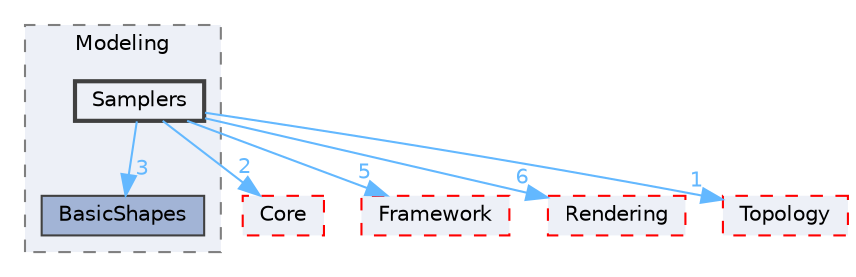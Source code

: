 digraph "D:/Peridyno/peridyno/src/Modeling/Samplers"
{
 // LATEX_PDF_SIZE
  bgcolor="transparent";
  edge [fontname=Helvetica,fontsize=10,labelfontname=Helvetica,labelfontsize=10];
  node [fontname=Helvetica,fontsize=10,shape=box,height=0.2,width=0.4];
  compound=true
  subgraph clusterdir_7098558150fb41b4059e7cec4fdfe2bf {
    graph [ bgcolor="#edf0f7", pencolor="grey50", label="Modeling", fontname=Helvetica,fontsize=10 style="filled,dashed", URL="dir_7098558150fb41b4059e7cec4fdfe2bf.html",tooltip=""]
  dir_d8286109786e57093d4397e32053bb84 [label="BasicShapes", fillcolor="#a2b4d6", color="grey25", style="filled", URL="dir_d8286109786e57093d4397e32053bb84.html",tooltip=""];
  dir_1d9fa65aee6686201e679e2aa6c1fb5a [label="Samplers", fillcolor="#edf0f7", color="grey25", style="filled,bold", URL="dir_1d9fa65aee6686201e679e2aa6c1fb5a.html",tooltip=""];
  }
  dir_18ab09de471ddf4a6c726bf6f36eb1c9 [label="Core", fillcolor="#edf0f7", color="red", style="filled,dashed", URL="dir_18ab09de471ddf4a6c726bf6f36eb1c9.html",tooltip=""];
  dir_72c161997c5186b0a4bbf39a44809cf4 [label="Framework", fillcolor="#edf0f7", color="red", style="filled,dashed", URL="dir_72c161997c5186b0a4bbf39a44809cf4.html",tooltip=""];
  dir_764a12c72bc3d9052d5e3ebe390f3c27 [label="Rendering", fillcolor="#edf0f7", color="red", style="filled,dashed", URL="dir_764a12c72bc3d9052d5e3ebe390f3c27.html",tooltip=""];
  dir_7ded34adb3e08c5a039f89f629ad7b33 [label="Topology", fillcolor="#edf0f7", color="red", style="filled,dashed", URL="dir_7ded34adb3e08c5a039f89f629ad7b33.html",tooltip=""];
  dir_1d9fa65aee6686201e679e2aa6c1fb5a->dir_18ab09de471ddf4a6c726bf6f36eb1c9 [headlabel="2", labeldistance=1.5 headhref="dir_000075_000014.html" href="dir_000075_000014.html" color="steelblue1" fontcolor="steelblue1"];
  dir_1d9fa65aee6686201e679e2aa6c1fb5a->dir_72c161997c5186b0a4bbf39a44809cf4 [headlabel="5", labeldistance=1.5 headhref="dir_000075_000027.html" href="dir_000075_000027.html" color="steelblue1" fontcolor="steelblue1"];
  dir_1d9fa65aee6686201e679e2aa6c1fb5a->dir_764a12c72bc3d9052d5e3ebe390f3c27 [headlabel="6", labeldistance=1.5 headhref="dir_000075_000072.html" href="dir_000075_000072.html" color="steelblue1" fontcolor="steelblue1"];
  dir_1d9fa65aee6686201e679e2aa6c1fb5a->dir_7ded34adb3e08c5a039f89f629ad7b33 [headlabel="1", labeldistance=1.5 headhref="dir_000075_000081.html" href="dir_000075_000081.html" color="steelblue1" fontcolor="steelblue1"];
  dir_1d9fa65aee6686201e679e2aa6c1fb5a->dir_d8286109786e57093d4397e32053bb84 [headlabel="3", labeldistance=1.5 headhref="dir_000075_000008.html" href="dir_000075_000008.html" color="steelblue1" fontcolor="steelblue1"];
}
